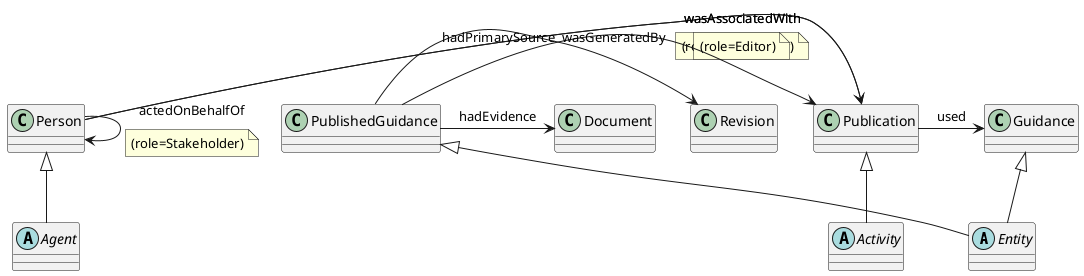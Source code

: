 @startuml

abstract Entity
abstract Agent
abstract Activity

Guidance <|-- Entity
PublishedGuidance <|-- Entity
Person <|-- Agent
Publication <|-- Activity


Person -> Publication: wasAssociatedWith
note on link: (role=Stakeholder)
Person -> Person: actedOnBehalfOf
note on link: (role=Stakeholder)
Person -> Publication: wasAssociatedWith
note on link: (role=Editor)
PublishedGuidance -> Revision: hadPrimarySource
Publication -> Guidance : used
PublishedGuidance -> Publication: wasGeneratedBy
PublishedGuidance -> Document: hadEvidence

@enduml
